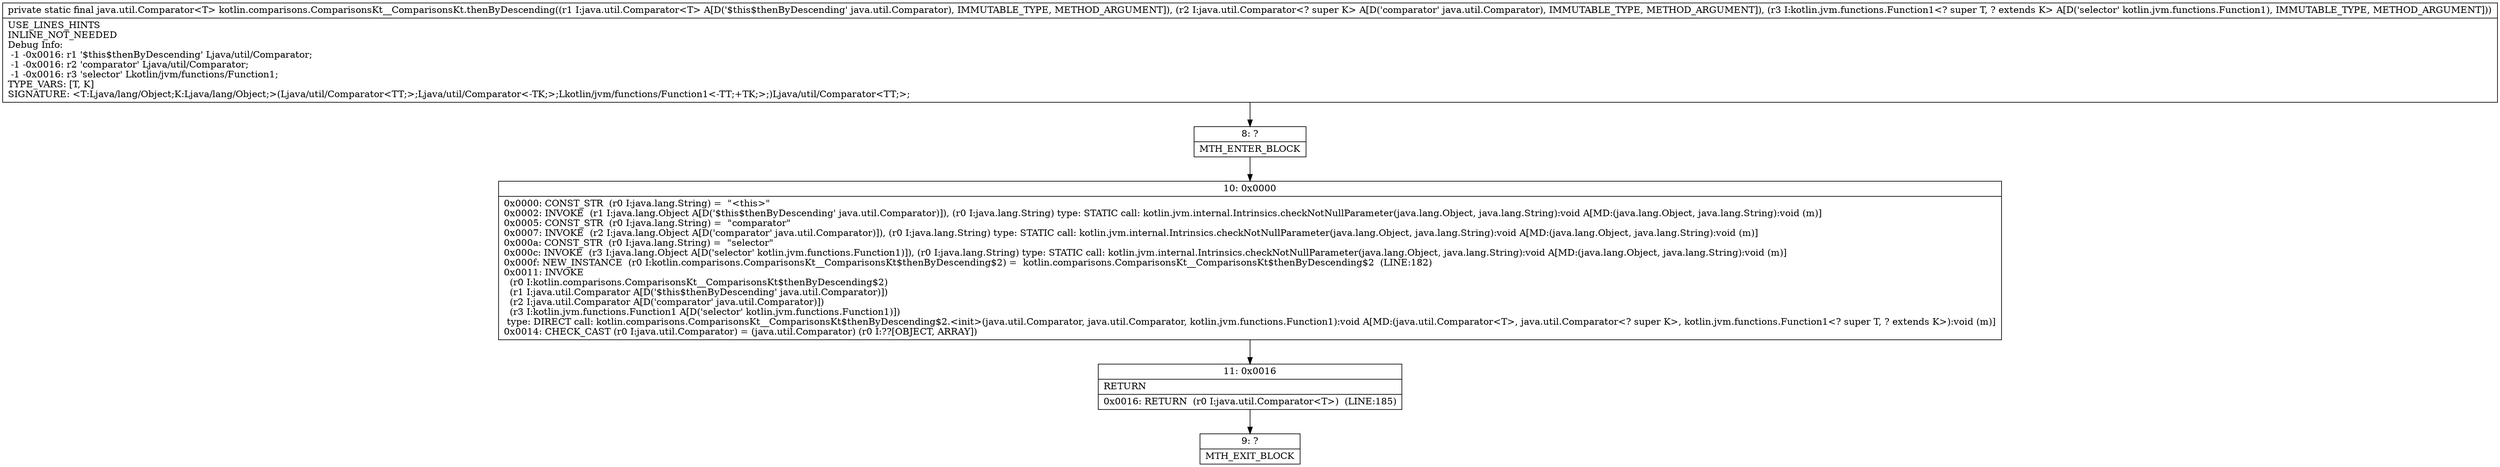digraph "CFG forkotlin.comparisons.ComparisonsKt__ComparisonsKt.thenByDescending(Ljava\/util\/Comparator;Ljava\/util\/Comparator;Lkotlin\/jvm\/functions\/Function1;)Ljava\/util\/Comparator;" {
Node_8 [shape=record,label="{8\:\ ?|MTH_ENTER_BLOCK\l}"];
Node_10 [shape=record,label="{10\:\ 0x0000|0x0000: CONST_STR  (r0 I:java.lang.String) =  \"\<this\>\" \l0x0002: INVOKE  (r1 I:java.lang.Object A[D('$this$thenByDescending' java.util.Comparator)]), (r0 I:java.lang.String) type: STATIC call: kotlin.jvm.internal.Intrinsics.checkNotNullParameter(java.lang.Object, java.lang.String):void A[MD:(java.lang.Object, java.lang.String):void (m)]\l0x0005: CONST_STR  (r0 I:java.lang.String) =  \"comparator\" \l0x0007: INVOKE  (r2 I:java.lang.Object A[D('comparator' java.util.Comparator)]), (r0 I:java.lang.String) type: STATIC call: kotlin.jvm.internal.Intrinsics.checkNotNullParameter(java.lang.Object, java.lang.String):void A[MD:(java.lang.Object, java.lang.String):void (m)]\l0x000a: CONST_STR  (r0 I:java.lang.String) =  \"selector\" \l0x000c: INVOKE  (r3 I:java.lang.Object A[D('selector' kotlin.jvm.functions.Function1)]), (r0 I:java.lang.String) type: STATIC call: kotlin.jvm.internal.Intrinsics.checkNotNullParameter(java.lang.Object, java.lang.String):void A[MD:(java.lang.Object, java.lang.String):void (m)]\l0x000f: NEW_INSTANCE  (r0 I:kotlin.comparisons.ComparisonsKt__ComparisonsKt$thenByDescending$2) =  kotlin.comparisons.ComparisonsKt__ComparisonsKt$thenByDescending$2  (LINE:182)\l0x0011: INVOKE  \l  (r0 I:kotlin.comparisons.ComparisonsKt__ComparisonsKt$thenByDescending$2)\l  (r1 I:java.util.Comparator A[D('$this$thenByDescending' java.util.Comparator)])\l  (r2 I:java.util.Comparator A[D('comparator' java.util.Comparator)])\l  (r3 I:kotlin.jvm.functions.Function1 A[D('selector' kotlin.jvm.functions.Function1)])\l type: DIRECT call: kotlin.comparisons.ComparisonsKt__ComparisonsKt$thenByDescending$2.\<init\>(java.util.Comparator, java.util.Comparator, kotlin.jvm.functions.Function1):void A[MD:(java.util.Comparator\<T\>, java.util.Comparator\<? super K\>, kotlin.jvm.functions.Function1\<? super T, ? extends K\>):void (m)]\l0x0014: CHECK_CAST (r0 I:java.util.Comparator) = (java.util.Comparator) (r0 I:??[OBJECT, ARRAY]) \l}"];
Node_11 [shape=record,label="{11\:\ 0x0016|RETURN\l|0x0016: RETURN  (r0 I:java.util.Comparator\<T\>)  (LINE:185)\l}"];
Node_9 [shape=record,label="{9\:\ ?|MTH_EXIT_BLOCK\l}"];
MethodNode[shape=record,label="{private static final java.util.Comparator\<T\> kotlin.comparisons.ComparisonsKt__ComparisonsKt.thenByDescending((r1 I:java.util.Comparator\<T\> A[D('$this$thenByDescending' java.util.Comparator), IMMUTABLE_TYPE, METHOD_ARGUMENT]), (r2 I:java.util.Comparator\<? super K\> A[D('comparator' java.util.Comparator), IMMUTABLE_TYPE, METHOD_ARGUMENT]), (r3 I:kotlin.jvm.functions.Function1\<? super T, ? extends K\> A[D('selector' kotlin.jvm.functions.Function1), IMMUTABLE_TYPE, METHOD_ARGUMENT]))  | USE_LINES_HINTS\lINLINE_NOT_NEEDED\lDebug Info:\l  \-1 \-0x0016: r1 '$this$thenByDescending' Ljava\/util\/Comparator;\l  \-1 \-0x0016: r2 'comparator' Ljava\/util\/Comparator;\l  \-1 \-0x0016: r3 'selector' Lkotlin\/jvm\/functions\/Function1;\lTYPE_VARS: [T, K]\lSIGNATURE: \<T:Ljava\/lang\/Object;K:Ljava\/lang\/Object;\>(Ljava\/util\/Comparator\<TT;\>;Ljava\/util\/Comparator\<\-TK;\>;Lkotlin\/jvm\/functions\/Function1\<\-TT;+TK;\>;)Ljava\/util\/Comparator\<TT;\>;\l}"];
MethodNode -> Node_8;Node_8 -> Node_10;
Node_10 -> Node_11;
Node_11 -> Node_9;
}

